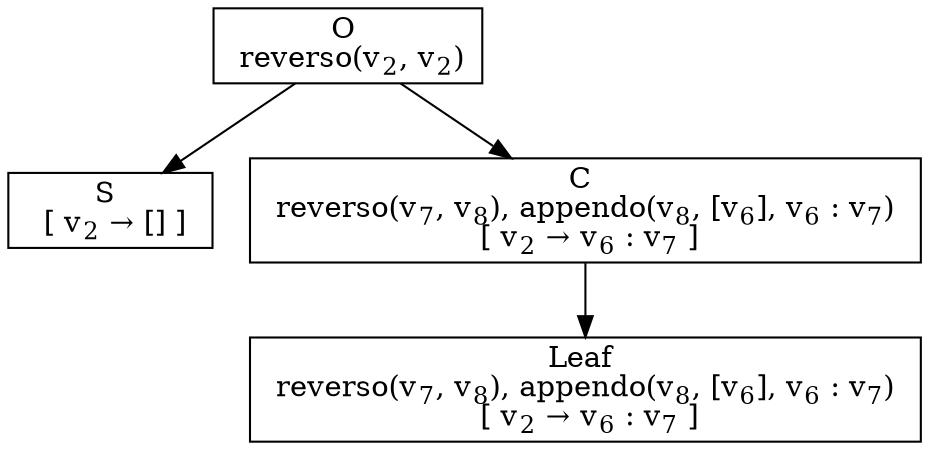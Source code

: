 digraph {
    graph [rankdir=TB
          ,bgcolor=transparent];
    node [shape=box
         ,fillcolor=white
         ,style=filled];
    0 [label=<O <BR/> reverso(v<SUB>2</SUB>, v<SUB>2</SUB>)>];
    1 [label=<S <BR/>  [ v<SUB>2</SUB> &rarr; [] ] >];
    2 [label=<C <BR/> reverso(v<SUB>7</SUB>, v<SUB>8</SUB>), appendo(v<SUB>8</SUB>, [v<SUB>6</SUB>], v<SUB>6</SUB> : v<SUB>7</SUB>) <BR/>  [ v<SUB>2</SUB> &rarr; v<SUB>6</SUB> : v<SUB>7</SUB> ] >];
    3 [label=<Leaf <BR/> reverso(v<SUB>7</SUB>, v<SUB>8</SUB>), appendo(v<SUB>8</SUB>, [v<SUB>6</SUB>], v<SUB>6</SUB> : v<SUB>7</SUB>) <BR/>  [ v<SUB>2</SUB> &rarr; v<SUB>6</SUB> : v<SUB>7</SUB> ] >];
    0 -> 1 [label=""];
    0 -> 2 [label=""];
    2 -> 3 [label=""];
}